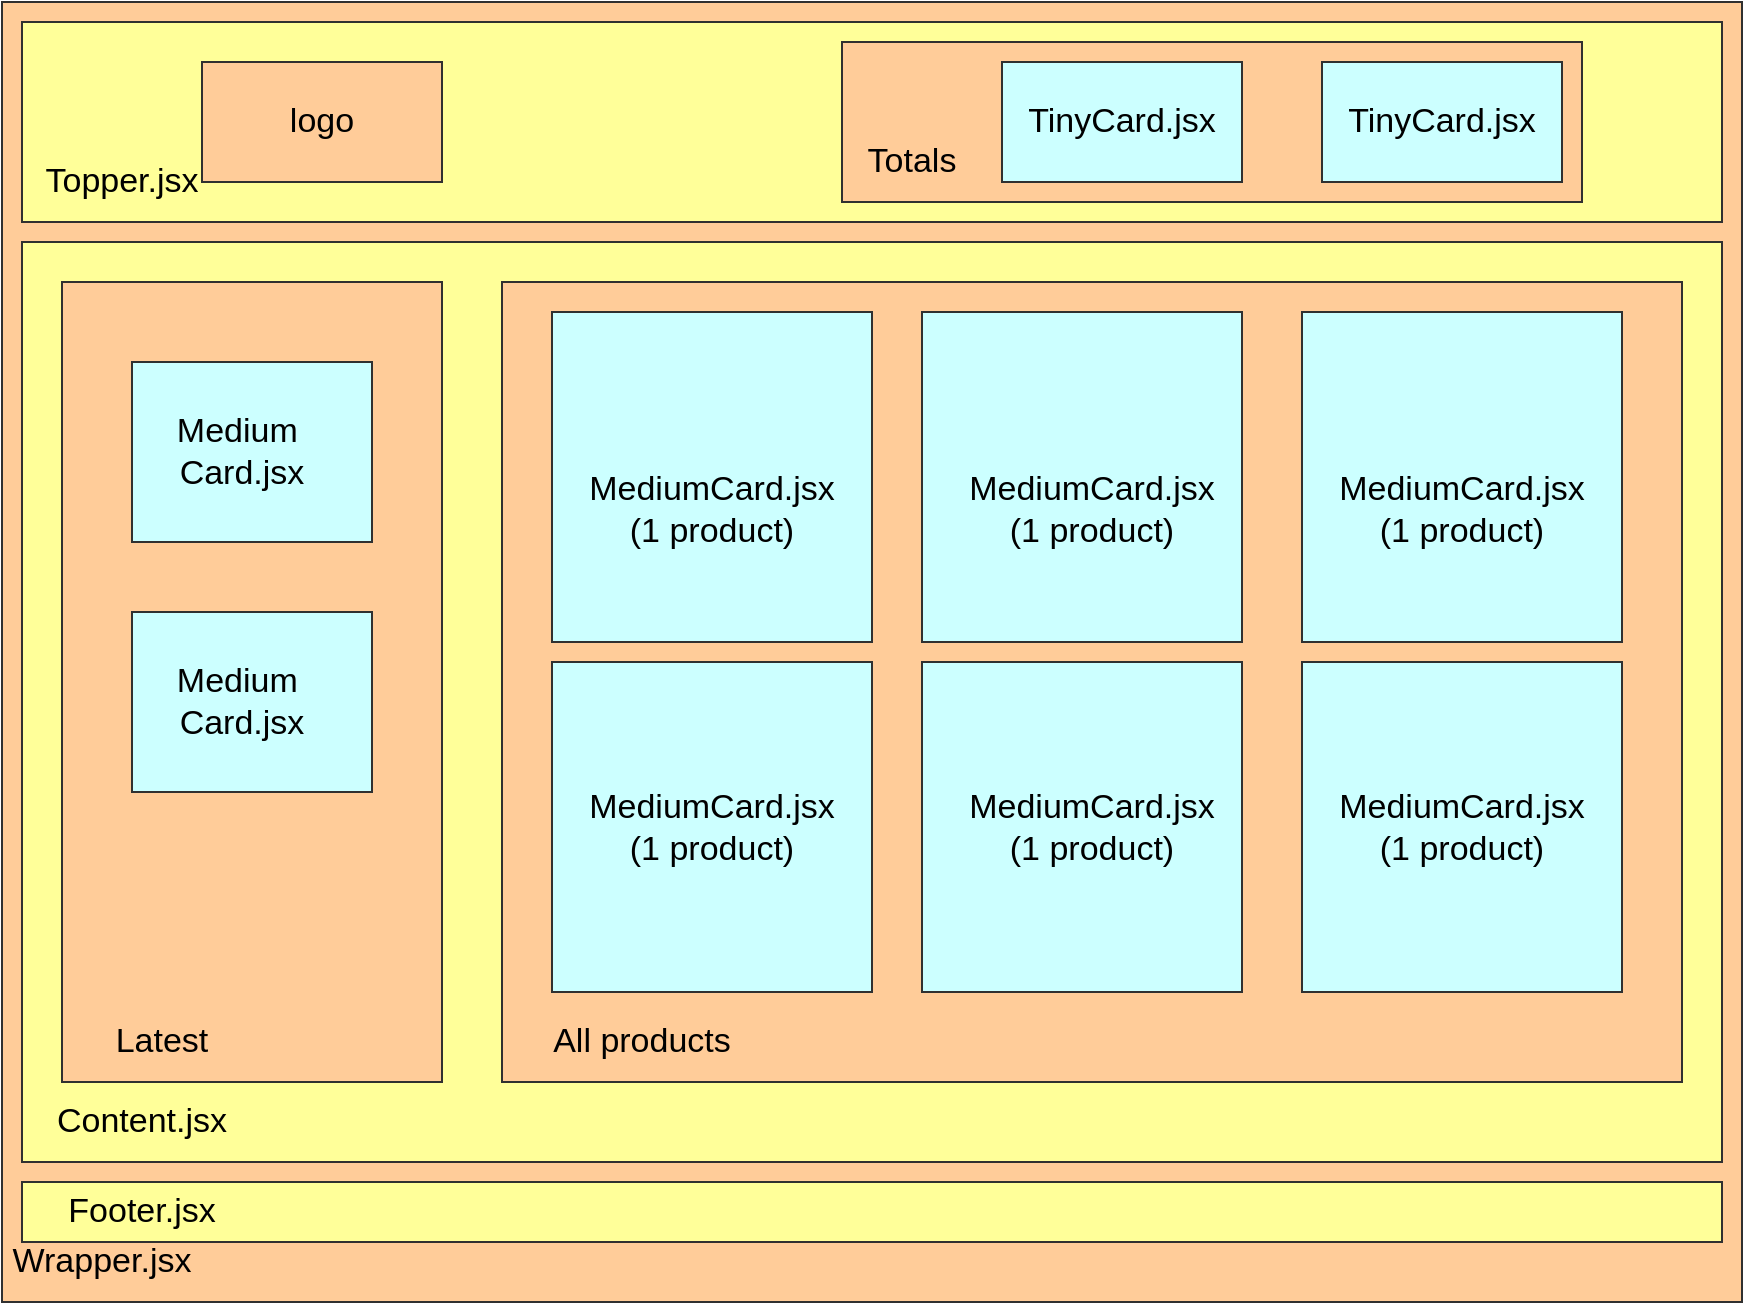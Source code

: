 <mxfile>
    <diagram id="ELYW4xQQd6fKQPEEbhgO" name="Page-1">
        <mxGraphModel dx="1461" dy="697" grid="1" gridSize="10" guides="1" tooltips="1" connect="1" arrows="1" fold="1" page="1" pageScale="1" pageWidth="850" pageHeight="1100" math="0" shadow="0">
            <root>
                <mxCell id="0"/>
                <mxCell id="1" parent="0"/>
                <mxCell id="2" value="" style="rounded=0;whiteSpace=wrap;html=1;fillColor=#FFCC99;strokeColor=#303030;" vertex="1" parent="1">
                    <mxGeometry x="70" y="70" width="870" height="650" as="geometry"/>
                </mxCell>
                <mxCell id="3" value="" style="rounded=0;whiteSpace=wrap;html=1;strokeColor=#303030;fillColor=#FFFF99;" vertex="1" parent="1">
                    <mxGeometry x="80" y="80" width="850" height="100" as="geometry"/>
                </mxCell>
                <mxCell id="4" value="" style="rounded=0;whiteSpace=wrap;html=1;strokeColor=#303030;fillColor=#FFCC99;" vertex="1" parent="1">
                    <mxGeometry x="170" y="100" width="120" height="60" as="geometry"/>
                </mxCell>
                <mxCell id="7" value="" style="rounded=0;whiteSpace=wrap;html=1;strokeColor=#303030;fillColor=#FFFF99;" vertex="1" parent="1">
                    <mxGeometry x="80" y="660" width="850" height="30" as="geometry"/>
                </mxCell>
                <mxCell id="8" value="" style="rounded=0;whiteSpace=wrap;html=1;strokeColor=#303030;fillColor=#FFFF99;" vertex="1" parent="1">
                    <mxGeometry x="80" y="190" width="850" height="460" as="geometry"/>
                </mxCell>
                <mxCell id="9" value="" style="rounded=0;whiteSpace=wrap;html=1;strokeColor=#303030;fillColor=#FFCC99;" vertex="1" parent="1">
                    <mxGeometry x="100" y="210" width="190" height="400" as="geometry"/>
                </mxCell>
                <mxCell id="10" value="" style="rounded=0;whiteSpace=wrap;html=1;strokeColor=#303030;fillColor=#FFCC99;" vertex="1" parent="1">
                    <mxGeometry x="320" y="210" width="590" height="400" as="geometry"/>
                </mxCell>
                <mxCell id="11" value="" style="rounded=0;whiteSpace=wrap;html=1;strokeColor=#303030;fillColor=#CCFFFF;" vertex="1" parent="1">
                    <mxGeometry x="135" y="250" width="120" height="90" as="geometry"/>
                </mxCell>
                <mxCell id="12" value="" style="rounded=0;whiteSpace=wrap;html=1;strokeColor=#303030;fillColor=#CCFFFF;" vertex="1" parent="1">
                    <mxGeometry x="135" y="375" width="120" height="90" as="geometry"/>
                </mxCell>
                <mxCell id="13" value="" style="rounded=0;whiteSpace=wrap;html=1;strokeColor=#303030;fillColor=#CCFFFF;" vertex="1" parent="1">
                    <mxGeometry x="720" y="225" width="160" height="165" as="geometry"/>
                </mxCell>
                <mxCell id="15" value="" style="rounded=0;whiteSpace=wrap;html=1;strokeColor=#303030;fillColor=#CCFFFF;" vertex="1" parent="1">
                    <mxGeometry x="530" y="225" width="160" height="165" as="geometry"/>
                </mxCell>
                <mxCell id="16" value="" style="rounded=0;whiteSpace=wrap;html=1;strokeColor=#303030;fillColor=#CCFFFF;" vertex="1" parent="1">
                    <mxGeometry x="345" y="225" width="160" height="165" as="geometry"/>
                </mxCell>
                <mxCell id="17" value="" style="rounded=0;whiteSpace=wrap;html=1;strokeColor=#303030;fillColor=#CCFFFF;" vertex="1" parent="1">
                    <mxGeometry x="345" y="400" width="160" height="165" as="geometry"/>
                </mxCell>
                <mxCell id="18" value="" style="rounded=0;whiteSpace=wrap;html=1;strokeColor=#303030;fillColor=#CCFFFF;" vertex="1" parent="1">
                    <mxGeometry x="530" y="400" width="160" height="165" as="geometry"/>
                </mxCell>
                <mxCell id="19" value="" style="rounded=0;whiteSpace=wrap;html=1;strokeColor=#303030;fillColor=#CCFFFF;" vertex="1" parent="1">
                    <mxGeometry x="720" y="400" width="160" height="165" as="geometry"/>
                </mxCell>
                <mxCell id="21" value="Wrapper.jsx" style="text;html=1;strokeColor=none;fillColor=none;align=center;verticalAlign=middle;whiteSpace=wrap;rounded=0;fontColor=#000000;fontSize=17;" vertex="1" parent="1">
                    <mxGeometry x="100" y="690" width="40" height="20" as="geometry"/>
                </mxCell>
                <mxCell id="23" value="Footer.jsx" style="text;html=1;strokeColor=none;fillColor=none;align=center;verticalAlign=middle;whiteSpace=wrap;rounded=0;fontColor=#000000;fontSize=17;" vertex="1" parent="1">
                    <mxGeometry x="120" y="665" width="40" height="20" as="geometry"/>
                </mxCell>
                <mxCell id="24" value="Content.jsx" style="text;html=1;strokeColor=none;fillColor=none;align=center;verticalAlign=middle;whiteSpace=wrap;rounded=0;fontColor=#000000;fontSize=17;" vertex="1" parent="1">
                    <mxGeometry x="120" y="620" width="40" height="20" as="geometry"/>
                </mxCell>
                <mxCell id="25" value="Topper.jsx" style="text;html=1;strokeColor=none;fillColor=none;align=center;verticalAlign=middle;whiteSpace=wrap;rounded=0;fontColor=#000000;fontSize=17;" vertex="1" parent="1">
                    <mxGeometry x="110" y="150" width="40" height="20" as="geometry"/>
                </mxCell>
                <mxCell id="26" value="logo" style="text;html=1;strokeColor=none;fillColor=none;align=center;verticalAlign=middle;whiteSpace=wrap;rounded=0;fontColor=#000000;fontSize=17;" vertex="1" parent="1">
                    <mxGeometry x="210" y="120" width="40" height="20" as="geometry"/>
                </mxCell>
                <mxCell id="27" value="Latest" style="text;html=1;strokeColor=none;fillColor=none;align=center;verticalAlign=middle;whiteSpace=wrap;rounded=0;fontColor=#000000;fontSize=17;" vertex="1" parent="1">
                    <mxGeometry x="130" y="580" width="40" height="20" as="geometry"/>
                </mxCell>
                <mxCell id="28" value="All products" style="text;html=1;strokeColor=none;fillColor=none;align=center;verticalAlign=middle;whiteSpace=wrap;rounded=0;fontColor=#000000;fontSize=17;" vertex="1" parent="1">
                    <mxGeometry x="330" y="580" width="120" height="20" as="geometry"/>
                </mxCell>
                <mxCell id="31" value="MediumCard.jsx&lt;br&gt;(1 product)" style="text;html=1;strokeColor=none;fillColor=none;align=center;verticalAlign=middle;whiteSpace=wrap;rounded=0;fontColor=#000000;fontSize=17;" vertex="1" parent="1">
                    <mxGeometry x="365" y="297.5" width="120" height="52.5" as="geometry"/>
                </mxCell>
                <mxCell id="32" value="MediumCard.jsx&lt;br&gt;(1 product)" style="text;html=1;strokeColor=none;fillColor=none;align=center;verticalAlign=middle;whiteSpace=wrap;rounded=0;fontColor=#000000;fontSize=17;" vertex="1" parent="1">
                    <mxGeometry x="555" y="297.5" width="120" height="52.5" as="geometry"/>
                </mxCell>
                <mxCell id="33" value="MediumCard.jsx&lt;br&gt;(1 product)" style="text;html=1;strokeColor=none;fillColor=none;align=center;verticalAlign=middle;whiteSpace=wrap;rounded=0;fontColor=#000000;fontSize=17;" vertex="1" parent="1">
                    <mxGeometry x="740" y="297.5" width="120" height="52.5" as="geometry"/>
                </mxCell>
                <mxCell id="34" value="MediumCard.jsx&lt;br&gt;(1 product)" style="text;html=1;strokeColor=none;fillColor=none;align=center;verticalAlign=middle;whiteSpace=wrap;rounded=0;fontColor=#000000;fontSize=17;" vertex="1" parent="1">
                    <mxGeometry x="740" y="456.25" width="120" height="52.5" as="geometry"/>
                </mxCell>
                <mxCell id="35" value="MediumCard.jsx&lt;br&gt;(1 product)" style="text;html=1;strokeColor=none;fillColor=none;align=center;verticalAlign=middle;whiteSpace=wrap;rounded=0;fontColor=#000000;fontSize=17;" vertex="1" parent="1">
                    <mxGeometry x="555" y="456.25" width="120" height="52.5" as="geometry"/>
                </mxCell>
                <mxCell id="36" value="MediumCard.jsx&lt;br&gt;(1 product)" style="text;html=1;strokeColor=none;fillColor=none;align=center;verticalAlign=middle;whiteSpace=wrap;rounded=0;fontColor=#000000;fontSize=17;" vertex="1" parent="1">
                    <mxGeometry x="365" y="456.25" width="120" height="52.5" as="geometry"/>
                </mxCell>
                <mxCell id="37" value="Medium&amp;nbsp;&lt;br&gt;Card.jsx" style="text;html=1;strokeColor=none;fillColor=none;align=center;verticalAlign=middle;whiteSpace=wrap;rounded=0;fontColor=#000000;fontSize=17;" vertex="1" parent="1">
                    <mxGeometry x="130" y="268.75" width="120" height="52.5" as="geometry"/>
                </mxCell>
                <mxCell id="38" value="Medium&amp;nbsp;&lt;br&gt;Card.jsx" style="text;html=1;strokeColor=none;fillColor=none;align=center;verticalAlign=middle;whiteSpace=wrap;rounded=0;fontColor=#000000;fontSize=17;" vertex="1" parent="1">
                    <mxGeometry x="130" y="393.75" width="120" height="52.5" as="geometry"/>
                </mxCell>
                <mxCell id="39" value="" style="rounded=0;whiteSpace=wrap;html=1;strokeColor=#303030;fillColor=#FFCC99;" vertex="1" parent="1">
                    <mxGeometry x="490" y="90" width="370" height="80" as="geometry"/>
                </mxCell>
                <mxCell id="5" value="" style="rounded=0;whiteSpace=wrap;html=1;strokeColor=#303030;fillColor=#CCFFFF;" vertex="1" parent="1">
                    <mxGeometry x="570" y="100" width="120" height="60" as="geometry"/>
                </mxCell>
                <mxCell id="29" value="TinyCard.jsx" style="text;html=1;strokeColor=none;fillColor=none;align=center;verticalAlign=middle;whiteSpace=wrap;rounded=0;fontColor=#000000;fontSize=17;" vertex="1" parent="1">
                    <mxGeometry x="570" y="120" width="120" height="20" as="geometry"/>
                </mxCell>
                <mxCell id="6" value="" style="rounded=0;whiteSpace=wrap;html=1;strokeColor=#303030;fillColor=#CCFFFF;" vertex="1" parent="1">
                    <mxGeometry x="730" y="100" width="120" height="60" as="geometry"/>
                </mxCell>
                <mxCell id="30" value="TinyCard.jsx" style="text;html=1;strokeColor=none;fillColor=none;align=center;verticalAlign=middle;whiteSpace=wrap;rounded=0;fontColor=#000000;fontSize=17;" vertex="1" parent="1">
                    <mxGeometry x="730" y="120" width="120" height="20" as="geometry"/>
                </mxCell>
                <mxCell id="40" value="Totals" style="text;html=1;strokeColor=none;fillColor=none;align=center;verticalAlign=middle;whiteSpace=wrap;rounded=0;fontColor=#000000;fontSize=17;" vertex="1" parent="1">
                    <mxGeometry x="505" y="140" width="40" height="20" as="geometry"/>
                </mxCell>
            </root>
        </mxGraphModel>
    </diagram>
</mxfile>